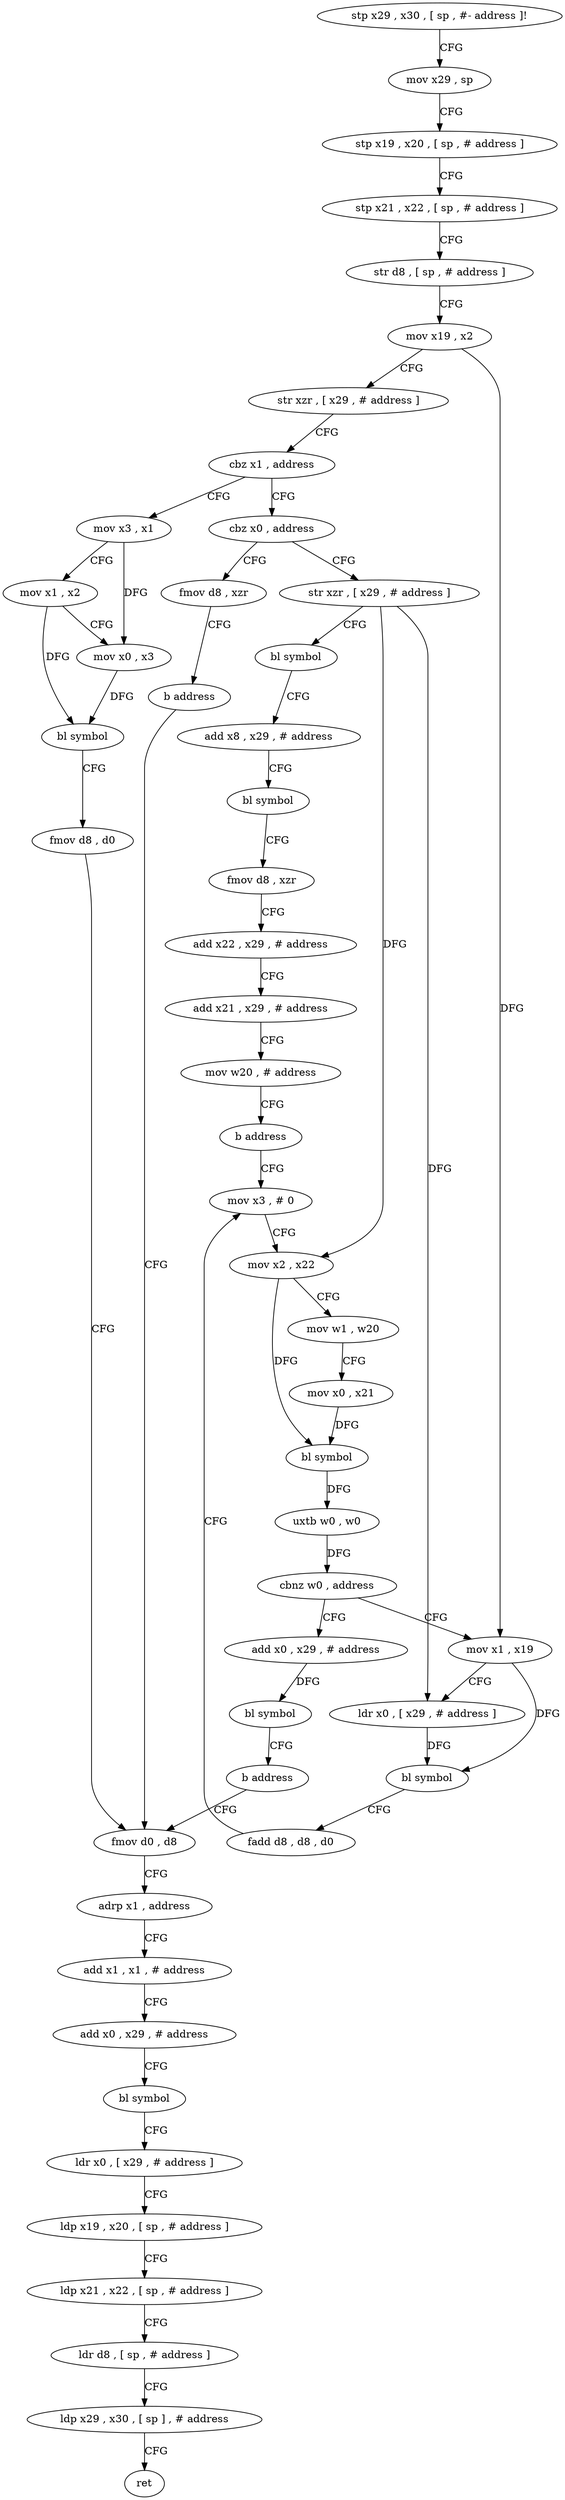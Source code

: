 digraph "func" {
"150464" [label = "stp x29 , x30 , [ sp , #- address ]!" ]
"150468" [label = "mov x29 , sp" ]
"150472" [label = "stp x19 , x20 , [ sp , # address ]" ]
"150476" [label = "stp x21 , x22 , [ sp , # address ]" ]
"150480" [label = "str d8 , [ sp , # address ]" ]
"150484" [label = "mov x19 , x2" ]
"150488" [label = "str xzr , [ x29 , # address ]" ]
"150492" [label = "cbz x1 , address" ]
"150560" [label = "cbz x0 , address" ]
"150496" [label = "mov x3 , x1" ]
"150656" [label = "fmov d8 , xzr" ]
"150564" [label = "str xzr , [ x29 , # address ]" ]
"150500" [label = "mov x1 , x2" ]
"150504" [label = "mov x0 , x3" ]
"150508" [label = "bl symbol" ]
"150512" [label = "fmov d8 , d0" ]
"150516" [label = "fmov d0 , d8" ]
"150660" [label = "b address" ]
"150568" [label = "bl symbol" ]
"150572" [label = "add x8 , x29 , # address" ]
"150576" [label = "bl symbol" ]
"150580" [label = "fmov d8 , xzr" ]
"150584" [label = "add x22 , x29 , # address" ]
"150588" [label = "add x21 , x29 , # address" ]
"150592" [label = "mov w20 , # address" ]
"150596" [label = "b address" ]
"150616" [label = "mov x3 , # 0" ]
"150520" [label = "adrp x1 , address" ]
"150524" [label = "add x1 , x1 , # address" ]
"150528" [label = "add x0 , x29 , # address" ]
"150532" [label = "bl symbol" ]
"150536" [label = "ldr x0 , [ x29 , # address ]" ]
"150540" [label = "ldp x19 , x20 , [ sp , # address ]" ]
"150544" [label = "ldp x21 , x22 , [ sp , # address ]" ]
"150548" [label = "ldr d8 , [ sp , # address ]" ]
"150552" [label = "ldp x29 , x30 , [ sp ] , # address" ]
"150556" [label = "ret" ]
"150620" [label = "mov x2 , x22" ]
"150624" [label = "mov w1 , w20" ]
"150628" [label = "mov x0 , x21" ]
"150632" [label = "bl symbol" ]
"150636" [label = "uxtb w0 , w0" ]
"150640" [label = "cbnz w0 , address" ]
"150600" [label = "mov x1 , x19" ]
"150644" [label = "add x0 , x29 , # address" ]
"150604" [label = "ldr x0 , [ x29 , # address ]" ]
"150608" [label = "bl symbol" ]
"150612" [label = "fadd d8 , d8 , d0" ]
"150648" [label = "bl symbol" ]
"150652" [label = "b address" ]
"150464" -> "150468" [ label = "CFG" ]
"150468" -> "150472" [ label = "CFG" ]
"150472" -> "150476" [ label = "CFG" ]
"150476" -> "150480" [ label = "CFG" ]
"150480" -> "150484" [ label = "CFG" ]
"150484" -> "150488" [ label = "CFG" ]
"150484" -> "150600" [ label = "DFG" ]
"150488" -> "150492" [ label = "CFG" ]
"150492" -> "150560" [ label = "CFG" ]
"150492" -> "150496" [ label = "CFG" ]
"150560" -> "150656" [ label = "CFG" ]
"150560" -> "150564" [ label = "CFG" ]
"150496" -> "150500" [ label = "CFG" ]
"150496" -> "150504" [ label = "DFG" ]
"150656" -> "150660" [ label = "CFG" ]
"150564" -> "150568" [ label = "CFG" ]
"150564" -> "150604" [ label = "DFG" ]
"150564" -> "150620" [ label = "DFG" ]
"150500" -> "150504" [ label = "CFG" ]
"150500" -> "150508" [ label = "DFG" ]
"150504" -> "150508" [ label = "DFG" ]
"150508" -> "150512" [ label = "CFG" ]
"150512" -> "150516" [ label = "CFG" ]
"150516" -> "150520" [ label = "CFG" ]
"150660" -> "150516" [ label = "CFG" ]
"150568" -> "150572" [ label = "CFG" ]
"150572" -> "150576" [ label = "CFG" ]
"150576" -> "150580" [ label = "CFG" ]
"150580" -> "150584" [ label = "CFG" ]
"150584" -> "150588" [ label = "CFG" ]
"150588" -> "150592" [ label = "CFG" ]
"150592" -> "150596" [ label = "CFG" ]
"150596" -> "150616" [ label = "CFG" ]
"150616" -> "150620" [ label = "CFG" ]
"150520" -> "150524" [ label = "CFG" ]
"150524" -> "150528" [ label = "CFG" ]
"150528" -> "150532" [ label = "CFG" ]
"150532" -> "150536" [ label = "CFG" ]
"150536" -> "150540" [ label = "CFG" ]
"150540" -> "150544" [ label = "CFG" ]
"150544" -> "150548" [ label = "CFG" ]
"150548" -> "150552" [ label = "CFG" ]
"150552" -> "150556" [ label = "CFG" ]
"150620" -> "150624" [ label = "CFG" ]
"150620" -> "150632" [ label = "DFG" ]
"150624" -> "150628" [ label = "CFG" ]
"150628" -> "150632" [ label = "DFG" ]
"150632" -> "150636" [ label = "DFG" ]
"150636" -> "150640" [ label = "DFG" ]
"150640" -> "150600" [ label = "CFG" ]
"150640" -> "150644" [ label = "CFG" ]
"150600" -> "150604" [ label = "CFG" ]
"150600" -> "150608" [ label = "DFG" ]
"150644" -> "150648" [ label = "DFG" ]
"150604" -> "150608" [ label = "DFG" ]
"150608" -> "150612" [ label = "CFG" ]
"150612" -> "150616" [ label = "CFG" ]
"150648" -> "150652" [ label = "CFG" ]
"150652" -> "150516" [ label = "CFG" ]
}
